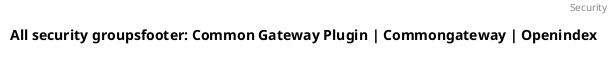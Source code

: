 @startuml
title: All security groupsfooter: Common Gateway Plugin | Commongateway | Openindex 
header: Security

@enduml

